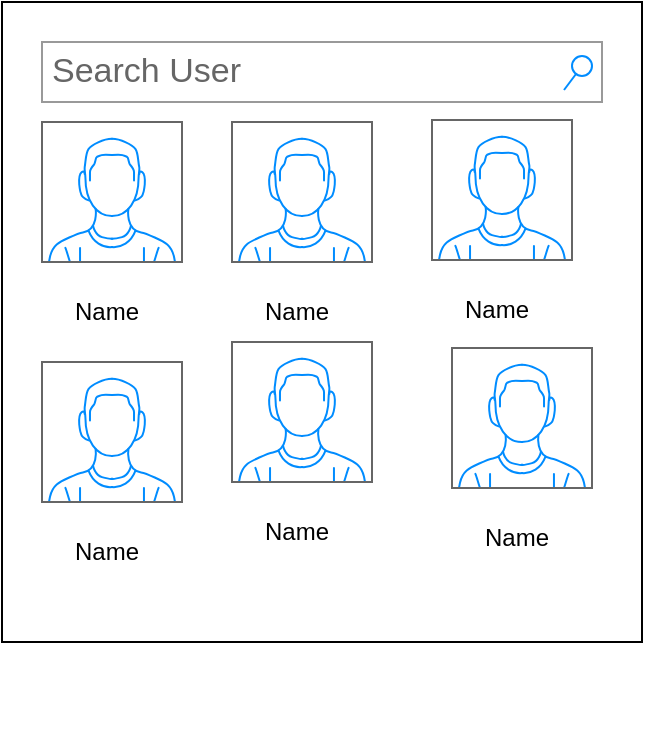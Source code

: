 <mxfile version="24.0.7" type="github">
  <diagram name="Page-1" id="uoIzcewpfKdU1CES0xvB">
    <mxGraphModel dx="1434" dy="716" grid="1" gridSize="10" guides="1" tooltips="1" connect="1" arrows="1" fold="1" page="1" pageScale="1" pageWidth="850" pageHeight="1100" math="0" shadow="0">
      <root>
        <mxCell id="0" />
        <mxCell id="1" parent="0" />
        <mxCell id="qIskuwLtcSjHqxj94IpB-4" value="" style="group" vertex="1" connectable="0" parent="1">
          <mxGeometry x="140" y="40" width="320" height="368" as="geometry" />
        </mxCell>
        <mxCell id="qIskuwLtcSjHqxj94IpB-3" value="" style="whiteSpace=wrap;html=1;aspect=fixed;" vertex="1" parent="qIskuwLtcSjHqxj94IpB-4">
          <mxGeometry width="320" height="320" as="geometry" />
        </mxCell>
        <mxCell id="qIskuwLtcSjHqxj94IpB-2" value="Search User" style="strokeWidth=1;shadow=0;dashed=0;align=center;html=1;shape=mxgraph.mockup.forms.searchBox;strokeColor=#999999;mainText=;strokeColor2=#008cff;fontColor=#666666;fontSize=17;align=left;spacingLeft=3;whiteSpace=wrap;" vertex="1" parent="qIskuwLtcSjHqxj94IpB-4">
          <mxGeometry x="20" y="20" width="280" height="30" as="geometry" />
        </mxCell>
        <mxCell id="qIskuwLtcSjHqxj94IpB-8" value="" style="group" vertex="1" connectable="0" parent="qIskuwLtcSjHqxj94IpB-4">
          <mxGeometry x="15" y="60" width="75" height="110" as="geometry" />
        </mxCell>
        <mxCell id="qIskuwLtcSjHqxj94IpB-6" value="" style="verticalLabelPosition=bottom;shadow=0;dashed=0;align=center;html=1;verticalAlign=top;strokeWidth=1;shape=mxgraph.mockup.containers.userMale;strokeColor=#666666;strokeColor2=#008cff;" vertex="1" parent="qIskuwLtcSjHqxj94IpB-8">
          <mxGeometry x="5" width="70" height="70" as="geometry" />
        </mxCell>
        <mxCell id="qIskuwLtcSjHqxj94IpB-7" value="Name" style="text;html=1;align=center;verticalAlign=middle;whiteSpace=wrap;rounded=0;" vertex="1" parent="qIskuwLtcSjHqxj94IpB-8">
          <mxGeometry y="80" width="75" height="30" as="geometry" />
        </mxCell>
        <mxCell id="qIskuwLtcSjHqxj94IpB-9" value="" style="group" vertex="1" connectable="0" parent="qIskuwLtcSjHqxj94IpB-4">
          <mxGeometry x="110" y="60" width="75" height="110" as="geometry" />
        </mxCell>
        <mxCell id="qIskuwLtcSjHqxj94IpB-10" value="" style="verticalLabelPosition=bottom;shadow=0;dashed=0;align=center;html=1;verticalAlign=top;strokeWidth=1;shape=mxgraph.mockup.containers.userMale;strokeColor=#666666;strokeColor2=#008cff;" vertex="1" parent="qIskuwLtcSjHqxj94IpB-9">
          <mxGeometry x="5" width="70" height="70" as="geometry" />
        </mxCell>
        <mxCell id="qIskuwLtcSjHqxj94IpB-11" value="Name" style="text;html=1;align=center;verticalAlign=middle;whiteSpace=wrap;rounded=0;" vertex="1" parent="qIskuwLtcSjHqxj94IpB-9">
          <mxGeometry y="80" width="75" height="30" as="geometry" />
        </mxCell>
        <mxCell id="qIskuwLtcSjHqxj94IpB-13" value="" style="group" vertex="1" connectable="0" parent="qIskuwLtcSjHqxj94IpB-4">
          <mxGeometry x="210" y="59" width="75" height="110" as="geometry" />
        </mxCell>
        <mxCell id="qIskuwLtcSjHqxj94IpB-14" value="" style="verticalLabelPosition=bottom;shadow=0;dashed=0;align=center;html=1;verticalAlign=top;strokeWidth=1;shape=mxgraph.mockup.containers.userMale;strokeColor=#666666;strokeColor2=#008cff;" vertex="1" parent="qIskuwLtcSjHqxj94IpB-13">
          <mxGeometry x="5" width="70" height="70" as="geometry" />
        </mxCell>
        <mxCell id="qIskuwLtcSjHqxj94IpB-15" value="Name" style="text;html=1;align=center;verticalAlign=middle;whiteSpace=wrap;rounded=0;" vertex="1" parent="qIskuwLtcSjHqxj94IpB-13">
          <mxGeometry y="80" width="75" height="30" as="geometry" />
        </mxCell>
        <mxCell id="qIskuwLtcSjHqxj94IpB-16" value="" style="group" vertex="1" connectable="0" parent="qIskuwLtcSjHqxj94IpB-4">
          <mxGeometry x="15" y="180" width="75" height="110" as="geometry" />
        </mxCell>
        <mxCell id="qIskuwLtcSjHqxj94IpB-17" value="" style="verticalLabelPosition=bottom;shadow=0;dashed=0;align=center;html=1;verticalAlign=top;strokeWidth=1;shape=mxgraph.mockup.containers.userMale;strokeColor=#666666;strokeColor2=#008cff;" vertex="1" parent="qIskuwLtcSjHqxj94IpB-16">
          <mxGeometry x="5" width="70" height="70" as="geometry" />
        </mxCell>
        <mxCell id="qIskuwLtcSjHqxj94IpB-18" value="Name" style="text;html=1;align=center;verticalAlign=middle;whiteSpace=wrap;rounded=0;" vertex="1" parent="qIskuwLtcSjHqxj94IpB-16">
          <mxGeometry y="80" width="75" height="30" as="geometry" />
        </mxCell>
        <mxCell id="qIskuwLtcSjHqxj94IpB-19" value="" style="group" vertex="1" connectable="0" parent="qIskuwLtcSjHqxj94IpB-4">
          <mxGeometry x="110" y="170" width="75" height="110" as="geometry" />
        </mxCell>
        <mxCell id="qIskuwLtcSjHqxj94IpB-20" value="" style="verticalLabelPosition=bottom;shadow=0;dashed=0;align=center;html=1;verticalAlign=top;strokeWidth=1;shape=mxgraph.mockup.containers.userMale;strokeColor=#666666;strokeColor2=#008cff;" vertex="1" parent="qIskuwLtcSjHqxj94IpB-19">
          <mxGeometry x="5" width="70" height="70" as="geometry" />
        </mxCell>
        <mxCell id="qIskuwLtcSjHqxj94IpB-21" value="Name" style="text;html=1;align=center;verticalAlign=middle;whiteSpace=wrap;rounded=0;" vertex="1" parent="qIskuwLtcSjHqxj94IpB-19">
          <mxGeometry y="80" width="75" height="30" as="geometry" />
        </mxCell>
        <mxCell id="qIskuwLtcSjHqxj94IpB-22" value="" style="group" vertex="1" connectable="0" parent="qIskuwLtcSjHqxj94IpB-4">
          <mxGeometry x="220" y="173" width="75" height="110" as="geometry" />
        </mxCell>
        <mxCell id="qIskuwLtcSjHqxj94IpB-23" value="" style="verticalLabelPosition=bottom;shadow=0;dashed=0;align=center;html=1;verticalAlign=top;strokeWidth=1;shape=mxgraph.mockup.containers.userMale;strokeColor=#666666;strokeColor2=#008cff;" vertex="1" parent="qIskuwLtcSjHqxj94IpB-22">
          <mxGeometry x="5" width="70" height="70" as="geometry" />
        </mxCell>
        <mxCell id="qIskuwLtcSjHqxj94IpB-24" value="Name" style="text;html=1;align=center;verticalAlign=middle;whiteSpace=wrap;rounded=0;" vertex="1" parent="qIskuwLtcSjHqxj94IpB-22">
          <mxGeometry y="80" width="75" height="30" as="geometry" />
        </mxCell>
        <mxCell id="qIskuwLtcSjHqxj94IpB-26" value="" style="shape=image;html=1;verticalAlign=top;verticalLabelPosition=bottom;labelBackgroundColor=#ffffff;imageAspect=0;aspect=fixed;image=https://cdn1.iconfinder.com/data/icons/material-core/12/chevron-right-128.png" vertex="1" parent="qIskuwLtcSjHqxj94IpB-4">
          <mxGeometry x="170" y="290" width="26" height="26" as="geometry" />
        </mxCell>
        <mxCell id="qIskuwLtcSjHqxj94IpB-27" value="" style="shape=image;html=1;verticalAlign=top;verticalLabelPosition=bottom;labelBackgroundColor=#ffffff;imageAspect=0;aspect=fixed;image=https://cdn4.iconfinder.com/data/icons/ionicons/512/icon-chevron-left-128.png" vertex="1" parent="qIskuwLtcSjHqxj94IpB-4">
          <mxGeometry x="110" y="288" width="28" height="28" as="geometry" />
        </mxCell>
      </root>
    </mxGraphModel>
  </diagram>
</mxfile>
